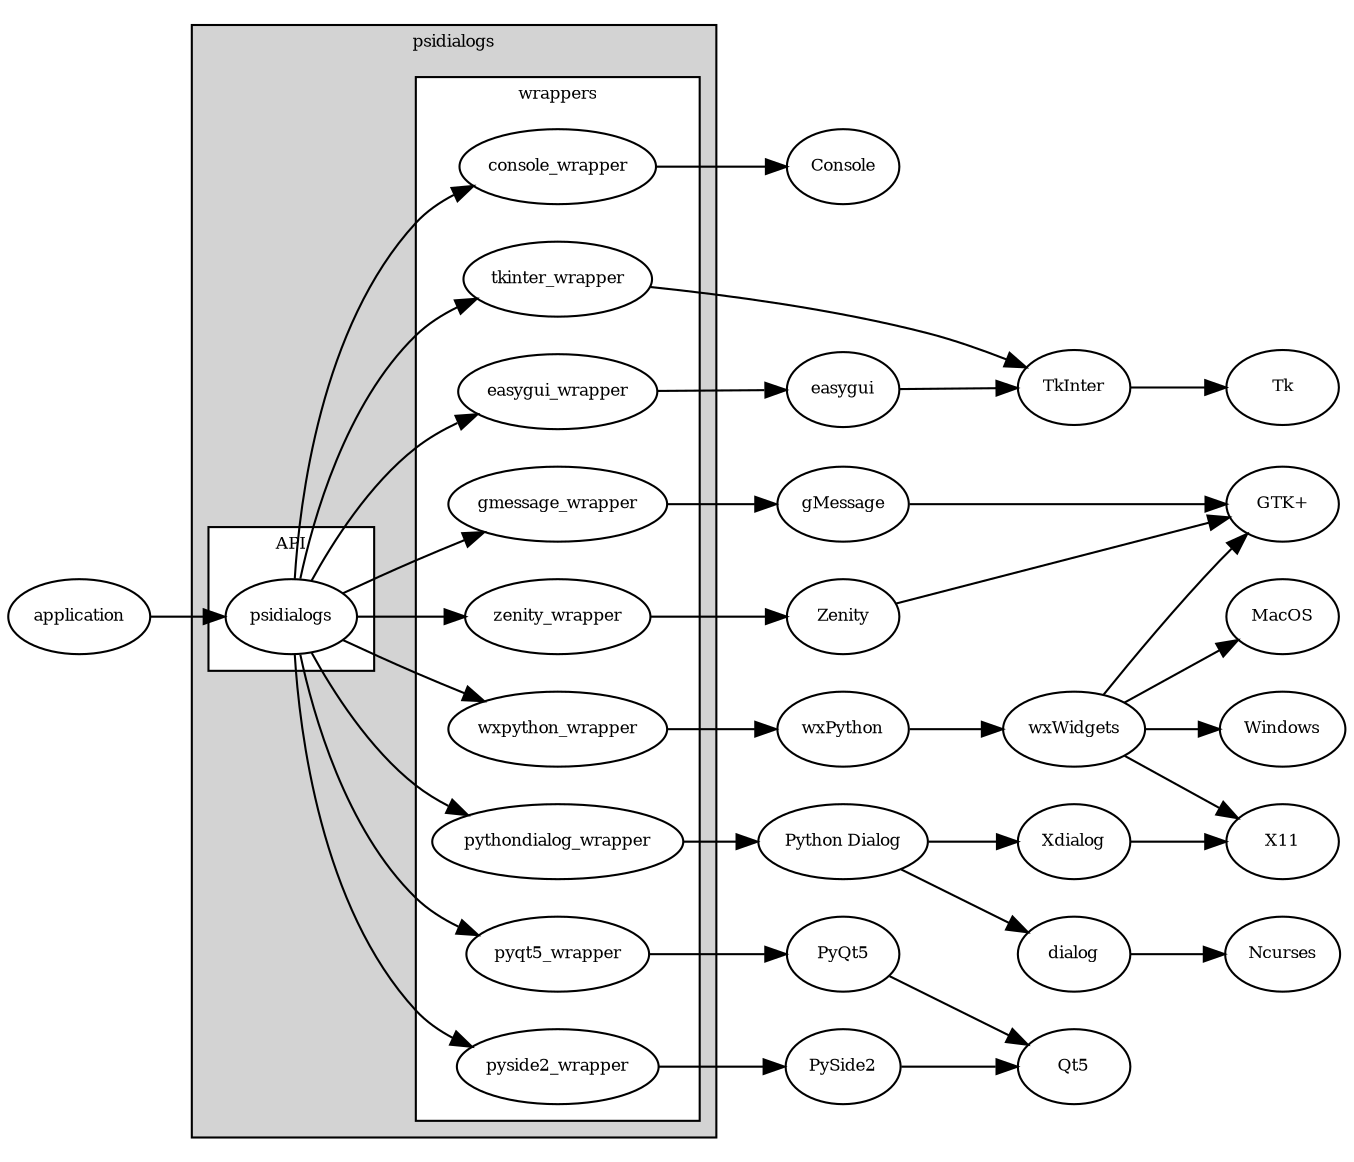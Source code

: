 digraph G {
rankdir=LR;
node [fontsize=8];
fontsize=8;

subgraph cluster_0 {
	label = "psidialogs";
	style=filled;
	fillcolor=lightgrey;
	subgraph cluster_1 {
		label = "API";
		style=filled;
		fillcolor=white;

		psidialogs;
	}
	subgraph cluster_2 {
		style=filled;
		fillcolor=white;
		label = "wrappers";

		psidialogs -> console_wrapper;
		psidialogs -> easygui_wrapper;
		psidialogs -> gmessage_wrapper;
		psidialogs -> pyqt5_wrapper;
		psidialogs -> pyside2_wrapper;
		psidialogs -> pythondialog_wrapper;
		psidialogs -> tkinter_wrapper;
		psidialogs -> wxpython_wrapper;
		psidialogs -> zenity_wrapper;
	}
}
console_wrapper -> Console;
easygui_wrapper -> easygui -> TkInter -> Tk;
gmessage_wrapper -> gMessage -> "GTK+";
pyqt5_wrapper -> PyQt5 -> Qt5;
pyside2_wrapper -> PySide2 -> Qt5;
pythondialog_wrapper -> "Python Dialog" -> Xdialog -> X11;
"Python Dialog"  -> dialog -> Ncurses;
tkinter_wrapper -> TkInter;
zenity_wrapper -> Zenity -> "GTK+";

wxpython_wrapper -> wxPython -> wxWidgets;
wxWidgets -> "GTK+";
wxWidgets -> MacOS;
wxWidgets -> Windows;
wxWidgets -> X11;

application -> psidialogs;
}
